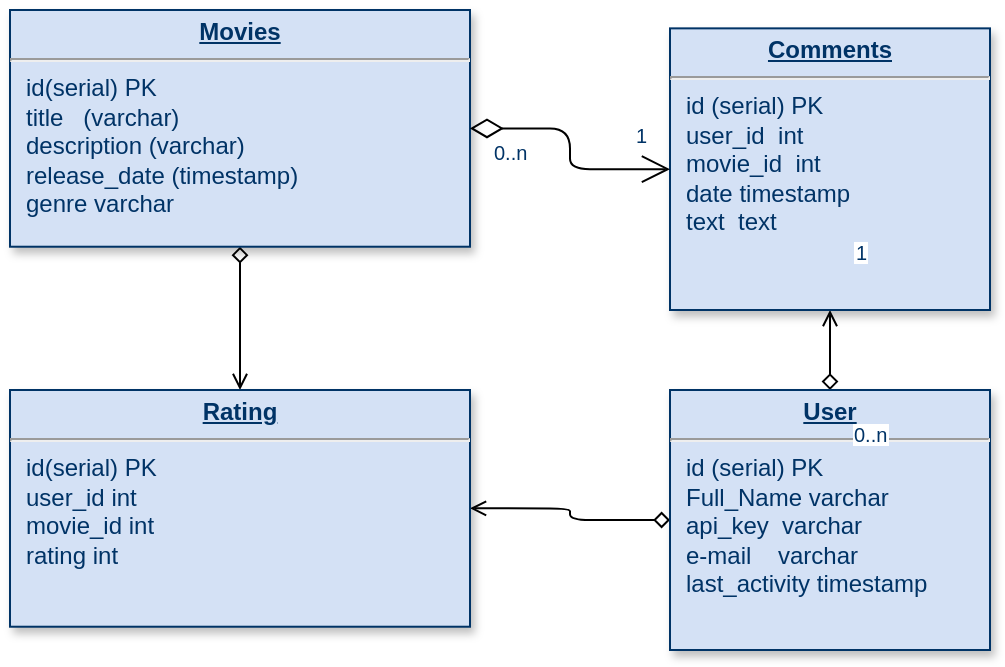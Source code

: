 <mxfile version="14.7.0" type="github">
  <diagram name="Page-1" id="efa7a0a1-bf9b-a30e-e6df-94a7791c09e9">
    <mxGraphModel dx="1422" dy="762" grid="1" gridSize="10" guides="1" tooltips="1" connect="1" arrows="1" fold="1" page="1" pageScale="1" pageWidth="826" pageHeight="1169" background="none" math="0" shadow="0">
      <root>
        <mxCell id="0" />
        <mxCell id="1" parent="0" />
        <mxCell id="TFdFxmMKn0Se7x4oM76p-114" style="edgeStyle=orthogonalEdgeStyle;rounded=1;orthogonalLoop=1;jettySize=auto;html=1;entryX=0.5;entryY=1;entryDx=0;entryDy=0;endArrow=open;endFill=0;startArrow=diamond;startFill=0;" edge="1" parent="1" source="20" target="21">
          <mxGeometry relative="1" as="geometry" />
        </mxCell>
        <mxCell id="TFdFxmMKn0Se7x4oM76p-118" style="edgeStyle=orthogonalEdgeStyle;rounded=1;orthogonalLoop=1;jettySize=auto;html=1;exitX=0;exitY=0.5;exitDx=0;exitDy=0;entryX=1;entryY=0.5;entryDx=0;entryDy=0;startArrow=diamond;startFill=0;endArrow=open;endFill=0;" edge="1" parent="1" source="20" target="TFdFxmMKn0Se7x4oM76p-117">
          <mxGeometry relative="1" as="geometry" />
        </mxCell>
        <mxCell id="20" value="&lt;p style=&quot;margin: 0px ; margin-top: 4px ; text-align: center ; text-decoration: underline&quot;&gt;&lt;b&gt;User&lt;/b&gt;&lt;/p&gt;&lt;hr&gt;&lt;p style=&quot;margin: 0px ; margin-left: 8px&quot;&gt;id (serial) PK&lt;/p&gt;&lt;p style=&quot;margin: 0px ; margin-left: 8px&quot;&gt;Full_Name varchar&lt;/p&gt;&lt;p style=&quot;margin: 0px ; margin-left: 8px&quot;&gt;api_key&amp;nbsp; varchar&lt;/p&gt;&lt;p style=&quot;margin: 0px ; margin-left: 8px&quot;&gt;e-mail&amp;nbsp; &amp;nbsp; varchar&lt;/p&gt;&lt;p style=&quot;margin: 0px ; margin-left: 8px&quot;&gt;last_activity timestamp&lt;/p&gt;" style="verticalAlign=top;align=left;overflow=fill;fontSize=12;fontFamily=Helvetica;html=1;strokeColor=#003366;shadow=1;fillColor=#D4E1F5;fontColor=#003366" parent="1" vertex="1">
          <mxGeometry x="370" y="210" width="160" height="130" as="geometry" />
        </mxCell>
        <mxCell id="21" value="&lt;p style=&quot;margin: 0px ; margin-top: 4px ; text-align: center ; text-decoration: underline&quot;&gt;&lt;b&gt;Comments&lt;/b&gt;&lt;/p&gt;&lt;hr&gt;&lt;p style=&quot;margin: 0px ; margin-left: 8px&quot;&gt;id (serial) PK&lt;/p&gt;&lt;p style=&quot;margin: 0px ; margin-left: 8px&quot;&gt;user_id&amp;nbsp; int&lt;/p&gt;&lt;p style=&quot;margin: 0px ; margin-left: 8px&quot;&gt;&lt;span&gt;movie_id&amp;nbsp; int&lt;/span&gt;&lt;br&gt;&lt;/p&gt;&lt;p style=&quot;margin: 0px ; margin-left: 8px&quot;&gt;date timestamp&lt;/p&gt;&lt;p style=&quot;margin: 0px ; margin-left: 8px&quot;&gt;text&amp;nbsp; text&lt;/p&gt;" style="verticalAlign=top;align=left;overflow=fill;fontSize=12;fontFamily=Helvetica;html=1;strokeColor=#003366;shadow=1;fillColor=#D4E1F5;fontColor=#003366" parent="1" vertex="1">
          <mxGeometry x="370" y="29.18" width="160" height="140.82" as="geometry" />
        </mxCell>
        <mxCell id="TFdFxmMKn0Se7x4oM76p-119" style="edgeStyle=orthogonalEdgeStyle;rounded=1;orthogonalLoop=1;jettySize=auto;html=1;entryX=0.5;entryY=0;entryDx=0;entryDy=0;startArrow=diamond;startFill=0;endArrow=open;endFill=0;" edge="1" parent="1" source="25" target="TFdFxmMKn0Se7x4oM76p-117">
          <mxGeometry relative="1" as="geometry" />
        </mxCell>
        <mxCell id="25" value="&lt;p style=&quot;margin: 0px ; margin-top: 4px ; text-align: center ; text-decoration: underline&quot;&gt;&lt;b&gt;Movies&lt;/b&gt;&lt;/p&gt;&lt;hr&gt;&lt;p style=&quot;margin: 0px ; margin-left: 8px&quot;&gt;id(serial) PK&lt;/p&gt;&lt;p style=&quot;margin: 0px ; margin-left: 8px&quot;&gt;title&amp;nbsp; &amp;nbsp;(varchar)&lt;/p&gt;&lt;p style=&quot;margin: 0px ; margin-left: 8px&quot;&gt;description (varchar)&lt;/p&gt;&lt;p style=&quot;margin: 0px ; margin-left: 8px&quot;&gt;release_date (timestamp)&lt;/p&gt;&lt;p style=&quot;margin: 0px ; margin-left: 8px&quot;&gt;genre varchar&lt;/p&gt;&lt;p style=&quot;margin: 0px ; margin-left: 8px&quot;&gt;&lt;br&gt;&lt;/p&gt;" style="verticalAlign=top;align=left;overflow=fill;fontSize=12;fontFamily=Helvetica;html=1;strokeColor=#003366;shadow=1;fillColor=#D4E1F5;fontColor=#003366" parent="1" vertex="1">
          <mxGeometry x="40" y="20" width="230" height="118.36" as="geometry" />
        </mxCell>
        <mxCell id="90" value="" style="endArrow=open;endSize=12;startArrow=diamondThin;startSize=14;startFill=0;edgeStyle=orthogonalEdgeStyle" parent="1" source="25" target="21" edge="1">
          <mxGeometry x="620" y="340" as="geometry">
            <mxPoint x="620" y="340" as="sourcePoint" />
            <mxPoint x="780" y="340" as="targetPoint" />
          </mxGeometry>
        </mxCell>
        <mxCell id="91" value="0..n" style="resizable=0;align=left;verticalAlign=top;labelBackgroundColor=#ffffff;fontSize=10;strokeColor=#003366;shadow=1;fillColor=#D4E1F5;fontColor=#003366" parent="90" connectable="0" vertex="1">
          <mxGeometry x="-1" relative="1" as="geometry">
            <mxPoint x="10" as="offset" />
          </mxGeometry>
        </mxCell>
        <mxCell id="92" value="1" style="resizable=0;align=right;verticalAlign=top;labelBackgroundColor=#ffffff;fontSize=10;strokeColor=#003366;shadow=1;fillColor=#D4E1F5;fontColor=#003366" parent="90" connectable="0" vertex="1">
          <mxGeometry x="1" relative="1" as="geometry">
            <mxPoint x="-10" y="-29" as="offset" />
          </mxGeometry>
        </mxCell>
        <mxCell id="TFdFxmMKn0Se7x4oM76p-115" value="0..n" style="resizable=0;align=left;verticalAlign=top;labelBackgroundColor=#ffffff;fontSize=10;strokeColor=#003366;shadow=1;fillColor=#D4E1F5;fontColor=#003366" connectable="0" vertex="1" parent="1">
          <mxGeometry x="460" y="220.0" as="geometry" />
        </mxCell>
        <mxCell id="TFdFxmMKn0Se7x4oM76p-116" value="1" style="resizable=0;align=right;verticalAlign=top;labelBackgroundColor=#ffffff;fontSize=10;strokeColor=#003366;shadow=1;fillColor=#D4E1F5;fontColor=#003366" connectable="0" vertex="1" parent="1">
          <mxGeometry x="470" y="129.18" as="geometry" />
        </mxCell>
        <mxCell id="TFdFxmMKn0Se7x4oM76p-117" value="&lt;p style=&quot;margin: 0px ; margin-top: 4px ; text-align: center ; text-decoration: underline&quot;&gt;&lt;b&gt;Rating&lt;/b&gt;&lt;/p&gt;&lt;hr&gt;&lt;p style=&quot;margin: 0px ; margin-left: 8px&quot;&gt;id(serial) PK&lt;/p&gt;&lt;p style=&quot;margin: 0px ; margin-left: 8px&quot;&gt;user_id int&lt;/p&gt;&lt;p style=&quot;margin: 0px ; margin-left: 8px&quot;&gt;movie_id int&lt;/p&gt;&lt;p style=&quot;margin: 0px ; margin-left: 8px&quot;&gt;rating int&lt;/p&gt;&lt;p style=&quot;margin: 0px ; margin-left: 8px&quot;&gt;&lt;br&gt;&lt;/p&gt;" style="verticalAlign=top;align=left;overflow=fill;fontSize=12;fontFamily=Helvetica;html=1;strokeColor=#003366;shadow=1;fillColor=#D4E1F5;fontColor=#003366" vertex="1" parent="1">
          <mxGeometry x="40" y="210" width="230" height="118.36" as="geometry" />
        </mxCell>
      </root>
    </mxGraphModel>
  </diagram>
</mxfile>
